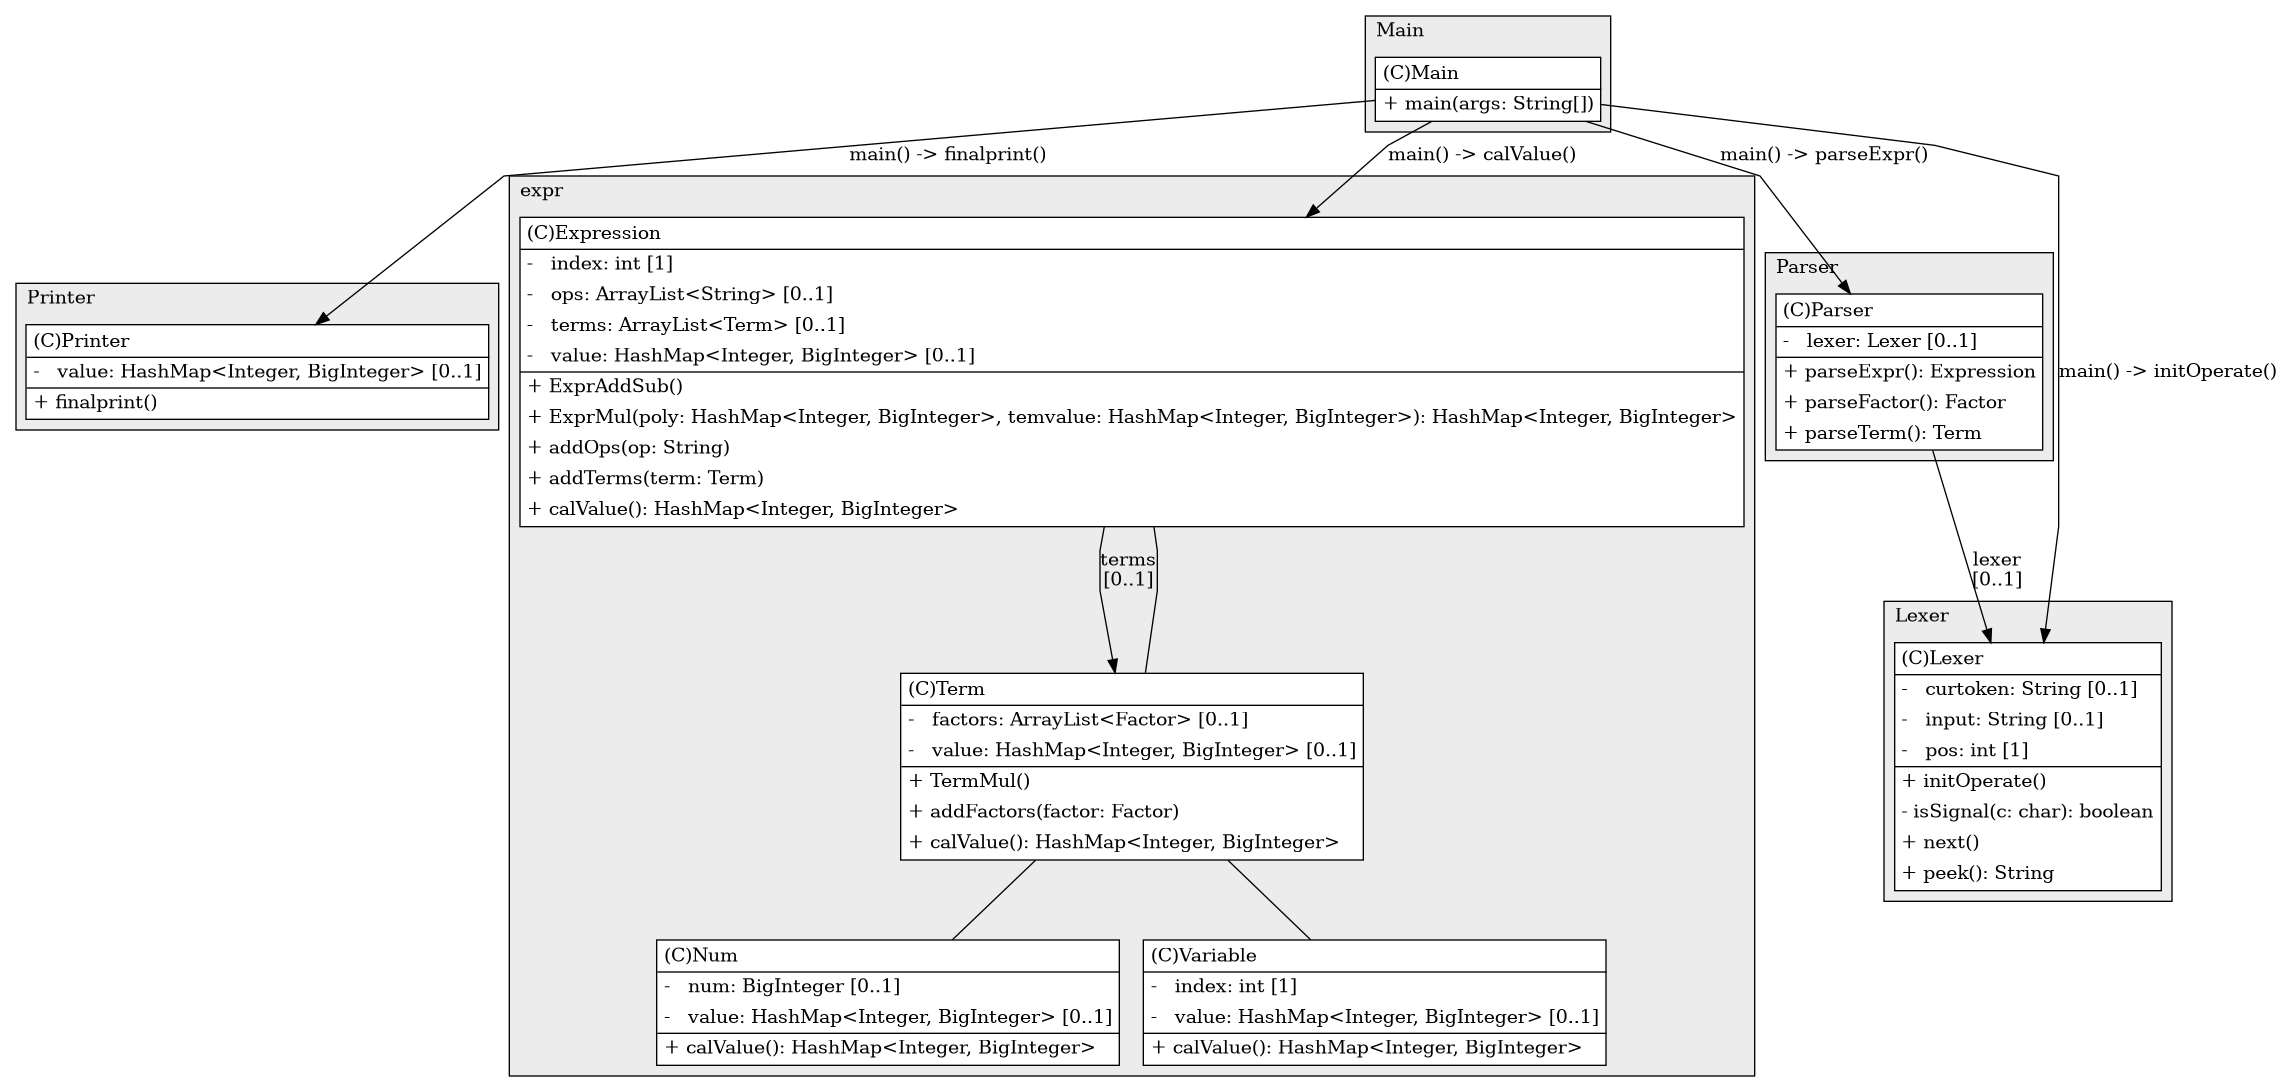@startuml

/' diagram meta data start
config=StructureConfiguration;
{
  "projectClassification": {
    "searchMode": "OpenProject", // OpenProject, AllProjects
    "includedProjects": "",
    "pathEndKeywords": "*.impl",
    "isClientPath": "",
    "isClientName": "",
    "isTestPath": "",
    "isTestName": "",
    "isMappingPath": "",
    "isMappingName": "",
    "isDataAccessPath": "",
    "isDataAccessName": "",
    "isDataStructurePath": "",
    "isDataStructureName": "",
    "isInterfaceStructuresPath": "",
    "isInterfaceStructuresName": "",
    "isEntryPointPath": "",
    "isEntryPointName": "",
    "treatFinalFieldsAsMandatory": false
  },
  "graphRestriction": {
    "classPackageExcludeFilter": "",
    "classPackageIncludeFilter": "",
    "classNameExcludeFilter": "",
    "classNameIncludeFilter": "",
    "methodNameExcludeFilter": "",
    "methodNameIncludeFilter": "",
    "removeByInheritance": "", // inheritance/annotation based filtering is done in a second step
    "removeByAnnotation": "",
    "removeByClassPackage": "", // cleanup the graph after inheritance/annotation based filtering is done
    "removeByClassName": "",
    "cutMappings": false,
    "cutEnum": true,
    "cutTests": true,
    "cutClient": true,
    "cutDataAccess": false,
    "cutInterfaceStructures": false,
    "cutDataStructures": false,
    "cutGetterAndSetter": true,
    "cutConstructors": true
  },
  "graphTraversal": {
    "forwardDepth": 6,
    "backwardDepth": 6,
    "classPackageExcludeFilter": "",
    "classPackageIncludeFilter": "",
    "classNameExcludeFilter": "",
    "classNameIncludeFilter": "",
    "methodNameExcludeFilter": "",
    "methodNameIncludeFilter": "",
    "hideMappings": false,
    "hideDataStructures": false,
    "hidePrivateMethods": true,
    "hideInterfaceCalls": true, // indirection: implementation -> interface (is hidden) -> implementation
    "onlyShowApplicationEntryPoints": false, // root node is included
    "useMethodCallsForStructureDiagram": "ForwardOnly" // ForwardOnly, BothDirections, No
  },
  "details": {
    "aggregation": "GroupByClass", // ByClass, GroupByClass, None
    "showClassGenericTypes": true,
    "showMethods": true,
    "showMethodParameterNames": true,
    "showMethodParameterTypes": true,
    "showMethodReturnType": true,
    "showPackageLevels": 2,
    "showDetailedClassStructure": true
  },
  "rootClass": "Main",
  "extensionCallbackMethod": "" // qualified.class.name#methodName - signature: public static String method(String)
}
diagram meta data end '/



digraph g {
    rankdir="TB"
    splines=polyline
    

'nodes 
subgraph cluster_1349935098 { 
   	label=Printer
	labeljust=l
	fillcolor="#ececec"
	style=filled
   
   Printer1349935098[
	label=<<TABLE BORDER="1" CELLBORDER="0" CELLPADDING="4" CELLSPACING="0">
<TR><TD ALIGN="LEFT" >(C)Printer</TD></TR>
<HR/>
<TR><TD ALIGN="LEFT" >-   value: HashMap&lt;Integer, BigInteger&gt; [0..1]</TD></TR>
<HR/>
<TR><TD ALIGN="LEFT" >+ finalprint()</TD></TR>
</TABLE>>
	style=filled
	margin=0
	shape=plaintext
	fillcolor="#FFFFFF"
];
} 

subgraph cluster_1911543745 { 
   	label=Parser
	labeljust=l
	fillcolor="#ececec"
	style=filled
   
   Parser1911543745[
	label=<<TABLE BORDER="1" CELLBORDER="0" CELLPADDING="4" CELLSPACING="0">
<TR><TD ALIGN="LEFT" >(C)Parser</TD></TR>
<HR/>
<TR><TD ALIGN="LEFT" >-   lexer: Lexer [0..1]</TD></TR>
<HR/>
<TR><TD ALIGN="LEFT" >+ parseExpr(): Expression</TD></TR>
<TR><TD ALIGN="LEFT" >+ parseFactor(): Factor</TD></TR>
<TR><TD ALIGN="LEFT" >+ parseTerm(): Term</TD></TR>
</TABLE>>
	style=filled
	margin=0
	shape=plaintext
	fillcolor="#FFFFFF"
];
} 

subgraph cluster_2390489 { 
   	label=Main
	labeljust=l
	fillcolor="#ececec"
	style=filled
   
   Main2390489[
	label=<<TABLE BORDER="1" CELLBORDER="0" CELLPADDING="4" CELLSPACING="0">
<TR><TD ALIGN="LEFT" >(C)Main</TD></TR>
<HR/>
<TR><TD ALIGN="LEFT" >+ main(args: String[])</TD></TR>
</TABLE>>
	style=filled
	margin=0
	shape=plaintext
	fillcolor="#FFFFFF"
];
} 

subgraph cluster_3127797 { 
   	label=expr
	labeljust=l
	fillcolor="#ececec"
	style=filled
   
   Expression3127797[
	label=<<TABLE BORDER="1" CELLBORDER="0" CELLPADDING="4" CELLSPACING="0">
<TR><TD ALIGN="LEFT" >(C)Expression</TD></TR>
<HR/>
<TR><TD ALIGN="LEFT" >-   index: int [1]</TD></TR>
<TR><TD ALIGN="LEFT" >-   ops: ArrayList&lt;String&gt; [0..1]</TD></TR>
<TR><TD ALIGN="LEFT" >-   terms: ArrayList&lt;Term&gt; [0..1]</TD></TR>
<TR><TD ALIGN="LEFT" >-   value: HashMap&lt;Integer, BigInteger&gt; [0..1]</TD></TR>
<HR/>
<TR><TD ALIGN="LEFT" >+ ExprAddSub()</TD></TR>
<TR><TD ALIGN="LEFT" >+ ExprMul(poly: HashMap&lt;Integer, BigInteger&gt;, temvalue: HashMap&lt;Integer, BigInteger&gt;): HashMap&lt;Integer, BigInteger&gt;</TD></TR>
<TR><TD ALIGN="LEFT" >+ addOps(op: String)</TD></TR>
<TR><TD ALIGN="LEFT" >+ addTerms(term: Term)</TD></TR>
<TR><TD ALIGN="LEFT" >+ calValue(): HashMap&lt;Integer, BigInteger&gt;</TD></TR>
</TABLE>>
	style=filled
	margin=0
	shape=plaintext
	fillcolor="#FFFFFF"
];

Num3127797[
	label=<<TABLE BORDER="1" CELLBORDER="0" CELLPADDING="4" CELLSPACING="0">
<TR><TD ALIGN="LEFT" >(C)Num</TD></TR>
<HR/>
<TR><TD ALIGN="LEFT" >-   num: BigInteger [0..1]</TD></TR>
<TR><TD ALIGN="LEFT" >-   value: HashMap&lt;Integer, BigInteger&gt; [0..1]</TD></TR>
<HR/>
<TR><TD ALIGN="LEFT" >+ calValue(): HashMap&lt;Integer, BigInteger&gt;</TD></TR>
</TABLE>>
	style=filled
	margin=0
	shape=plaintext
	fillcolor="#FFFFFF"
];

Term3127797[
	label=<<TABLE BORDER="1" CELLBORDER="0" CELLPADDING="4" CELLSPACING="0">
<TR><TD ALIGN="LEFT" >(C)Term</TD></TR>
<HR/>
<TR><TD ALIGN="LEFT" >-   factors: ArrayList&lt;Factor&gt; [0..1]</TD></TR>
<TR><TD ALIGN="LEFT" >-   value: HashMap&lt;Integer, BigInteger&gt; [0..1]</TD></TR>
<HR/>
<TR><TD ALIGN="LEFT" >+ TermMul()</TD></TR>
<TR><TD ALIGN="LEFT" >+ addFactors(factor: Factor)</TD></TR>
<TR><TD ALIGN="LEFT" >+ calValue(): HashMap&lt;Integer, BigInteger&gt;</TD></TR>
</TABLE>>
	style=filled
	margin=0
	shape=plaintext
	fillcolor="#FFFFFF"
];

Variable3127797[
	label=<<TABLE BORDER="1" CELLBORDER="0" CELLPADDING="4" CELLSPACING="0">
<TR><TD ALIGN="LEFT" >(C)Variable</TD></TR>
<HR/>
<TR><TD ALIGN="LEFT" >-   index: int [1]</TD></TR>
<TR><TD ALIGN="LEFT" >-   value: HashMap&lt;Integer, BigInteger&gt; [0..1]</TD></TR>
<HR/>
<TR><TD ALIGN="LEFT" >+ calValue(): HashMap&lt;Integer, BigInteger&gt;</TD></TR>
</TABLE>>
	style=filled
	margin=0
	shape=plaintext
	fillcolor="#FFFFFF"
];
} 

subgraph cluster_73315052 { 
   	label=Lexer
	labeljust=l
	fillcolor="#ececec"
	style=filled
   
   Lexer73315052[
	label=<<TABLE BORDER="1" CELLBORDER="0" CELLPADDING="4" CELLSPACING="0">
<TR><TD ALIGN="LEFT" >(C)Lexer</TD></TR>
<HR/>
<TR><TD ALIGN="LEFT" >-   curtoken: String [0..1]</TD></TR>
<TR><TD ALIGN="LEFT" >-   input: String [0..1]</TD></TR>
<TR><TD ALIGN="LEFT" >-   pos: int [1]</TD></TR>
<HR/>
<TR><TD ALIGN="LEFT" >+ initOperate()</TD></TR>
<TR><TD ALIGN="LEFT" >- isSignal(c: char): boolean</TD></TR>
<TR><TD ALIGN="LEFT" >+ next()</TD></TR>
<TR><TD ALIGN="LEFT" >+ peek(): String</TD></TR>
</TABLE>>
	style=filled
	margin=0
	shape=plaintext
	fillcolor="#FFFFFF"
];
} 

'edges    
Expression3127797 -> Term3127797[label="terms
[0..1]"];
Main2390489 -> Expression3127797[label="main() -> calValue()"];
Main2390489 -> Lexer73315052[label="main() -> initOperate()"];
Main2390489 -> Parser1911543745[label="main() -> parseExpr()"];
Main2390489 -> Printer1349935098[label="main() -> finalprint()"];
Parser1911543745 -> Lexer73315052[label="lexer
[0..1]"];
Term3127797 -> Expression3127797[arrowhead=none];
Term3127797 -> Num3127797[arrowhead=none];
Term3127797 -> Variable3127797[arrowhead=none];
    
}
@enduml